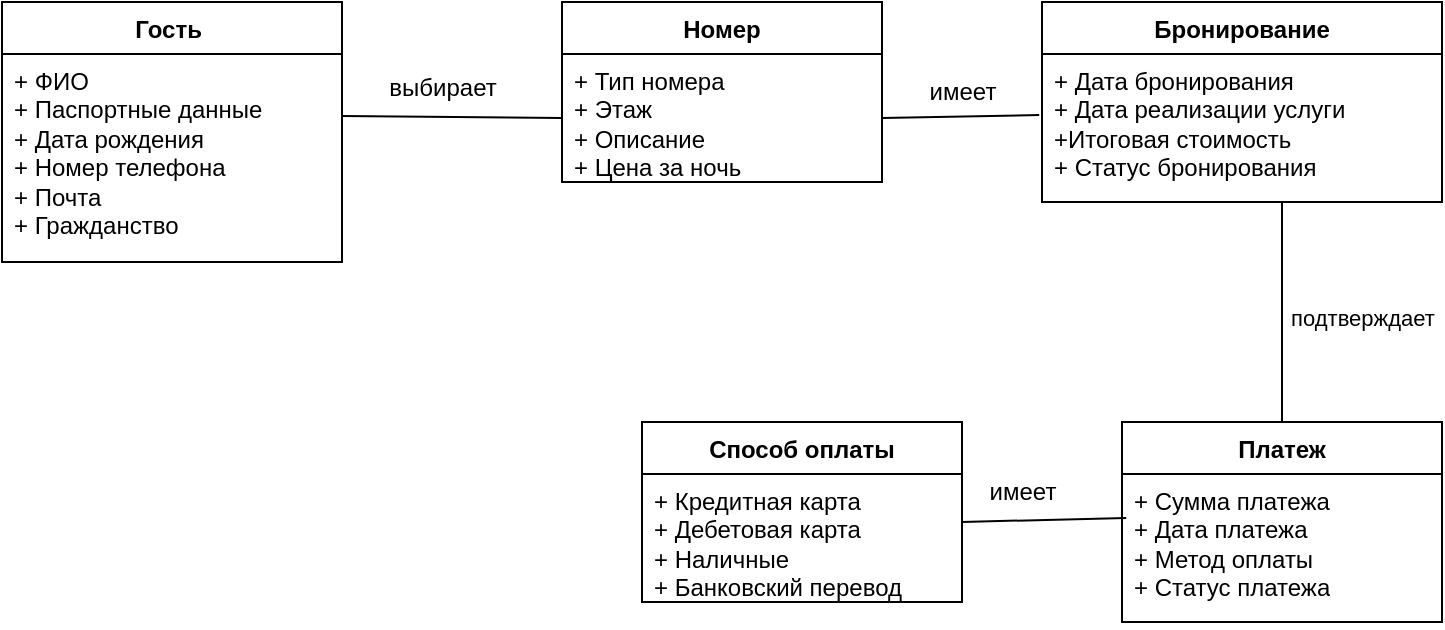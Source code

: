 <mxfile version="28.1.2">
  <diagram name="Страница — 1" id="wOmVjZLwl1YLNdoz_kf1">
    <mxGraphModel dx="933" dy="743" grid="1" gridSize="10" guides="1" tooltips="1" connect="1" arrows="1" fold="1" page="1" pageScale="1" pageWidth="827" pageHeight="1169" math="0" shadow="0">
      <root>
        <mxCell id="0" />
        <mxCell id="1" parent="0" />
        <mxCell id="4xsprLM3n0JIs2Vt7z1M-11" value="Платеж" style="swimlane;fontStyle=1;align=center;verticalAlign=top;childLayout=stackLayout;horizontal=1;startSize=26;horizontalStack=0;resizeParent=1;resizeParentMax=0;resizeLast=0;collapsible=1;marginBottom=0;whiteSpace=wrap;html=1;" vertex="1" parent="1">
          <mxGeometry x="680" y="250" width="160" height="100" as="geometry" />
        </mxCell>
        <mxCell id="4xsprLM3n0JIs2Vt7z1M-12" value="+ Сумма платежа&lt;div&gt;+ Дата платежа&lt;/div&gt;&lt;div&gt;+ Метод оплаты&lt;/div&gt;&lt;div&gt;+ Статус платежа&lt;br&gt;&lt;div&gt;&lt;br&gt;&lt;/div&gt;&lt;/div&gt;" style="text;strokeColor=none;fillColor=none;align=left;verticalAlign=top;spacingLeft=4;spacingRight=4;overflow=hidden;rotatable=0;points=[[0,0.5],[1,0.5]];portConstraint=eastwest;whiteSpace=wrap;html=1;" vertex="1" parent="4xsprLM3n0JIs2Vt7z1M-11">
          <mxGeometry y="26" width="160" height="74" as="geometry" />
        </mxCell>
        <mxCell id="4xsprLM3n0JIs2Vt7z1M-15" value="Способ оплаты" style="swimlane;fontStyle=1;align=center;verticalAlign=top;childLayout=stackLayout;horizontal=1;startSize=26;horizontalStack=0;resizeParent=1;resizeParentMax=0;resizeLast=0;collapsible=1;marginBottom=0;whiteSpace=wrap;html=1;" vertex="1" parent="1">
          <mxGeometry x="440" y="250" width="160" height="90" as="geometry" />
        </mxCell>
        <mxCell id="4xsprLM3n0JIs2Vt7z1M-16" value="+ Кредитная карта&lt;div&gt;+ Дебетовая карта&lt;/div&gt;&lt;div&gt;+ Наличные&amp;nbsp;&lt;/div&gt;&lt;div&gt;+ Банковский перевод&lt;/div&gt;" style="text;strokeColor=none;fillColor=none;align=left;verticalAlign=top;spacingLeft=4;spacingRight=4;overflow=hidden;rotatable=0;points=[[0,0.5],[1,0.5]];portConstraint=eastwest;whiteSpace=wrap;html=1;" vertex="1" parent="4xsprLM3n0JIs2Vt7z1M-15">
          <mxGeometry y="26" width="160" height="64" as="geometry" />
        </mxCell>
        <mxCell id="4xsprLM3n0JIs2Vt7z1M-17" value="Бронирование" style="swimlane;fontStyle=1;align=center;verticalAlign=top;childLayout=stackLayout;horizontal=1;startSize=26;horizontalStack=0;resizeParent=1;resizeParentMax=0;resizeLast=0;collapsible=1;marginBottom=0;whiteSpace=wrap;html=1;" vertex="1" parent="1">
          <mxGeometry x="640" y="40" width="200" height="100" as="geometry" />
        </mxCell>
        <mxCell id="4xsprLM3n0JIs2Vt7z1M-18" value="+ Дата бронирования&lt;div&gt;+ Дата реализации услуги&lt;/div&gt;&lt;div&gt;&lt;span style=&quot;background-color: transparent; color: light-dark(rgb(0, 0, 0), rgb(255, 255, 255));&quot;&gt;+Итоговая стоимость&amp;nbsp;&lt;/span&gt;&lt;/div&gt;&lt;div&gt;&lt;span style=&quot;background-color: transparent; color: light-dark(rgb(0, 0, 0), rgb(255, 255, 255));&quot;&gt;+ Статус бронирования&lt;/span&gt;&lt;/div&gt;&lt;div&gt;&lt;br&gt;&lt;/div&gt;" style="text;strokeColor=none;fillColor=none;align=left;verticalAlign=top;spacingLeft=4;spacingRight=4;overflow=hidden;rotatable=0;points=[[0,0.5],[1,0.5]];portConstraint=eastwest;whiteSpace=wrap;html=1;" vertex="1" parent="4xsprLM3n0JIs2Vt7z1M-17">
          <mxGeometry y="26" width="200" height="74" as="geometry" />
        </mxCell>
        <mxCell id="4xsprLM3n0JIs2Vt7z1M-21" value="Номер" style="swimlane;fontStyle=1;align=center;verticalAlign=top;childLayout=stackLayout;horizontal=1;startSize=26;horizontalStack=0;resizeParent=1;resizeParentMax=0;resizeLast=0;collapsible=1;marginBottom=0;whiteSpace=wrap;html=1;" vertex="1" parent="1">
          <mxGeometry x="400" y="40" width="160" height="90" as="geometry" />
        </mxCell>
        <mxCell id="4xsprLM3n0JIs2Vt7z1M-22" value="+ Тип номера&lt;div&gt;+ Этаж&lt;/div&gt;&lt;div&gt;+ Описание&lt;/div&gt;&lt;div&gt;&lt;div&gt;+ Цена за ночь&amp;nbsp;&lt;/div&gt;&lt;/div&gt;" style="text;strokeColor=none;fillColor=none;align=left;verticalAlign=top;spacingLeft=4;spacingRight=4;overflow=hidden;rotatable=0;points=[[0,0.5],[1,0.5]];portConstraint=eastwest;whiteSpace=wrap;html=1;" vertex="1" parent="4xsprLM3n0JIs2Vt7z1M-21">
          <mxGeometry y="26" width="160" height="64" as="geometry" />
        </mxCell>
        <mxCell id="4xsprLM3n0JIs2Vt7z1M-25" value="Гость&amp;nbsp;" style="swimlane;fontStyle=1;align=center;verticalAlign=top;childLayout=stackLayout;horizontal=1;startSize=26;horizontalStack=0;resizeParent=1;resizeParentMax=0;resizeLast=0;collapsible=1;marginBottom=0;whiteSpace=wrap;html=1;" vertex="1" parent="1">
          <mxGeometry x="120" y="40" width="170" height="130" as="geometry" />
        </mxCell>
        <mxCell id="4xsprLM3n0JIs2Vt7z1M-26" value="+ ФИО&lt;div style=&quot;forced-color-adjust: none;&quot;&gt;+ Паспортные данные&lt;/div&gt;&lt;div style=&quot;forced-color-adjust: none;&quot;&gt;+ Дата рождения&lt;/div&gt;&lt;div style=&quot;forced-color-adjust: none;&quot;&gt;+ Номер телефона&amp;nbsp;&lt;/div&gt;&lt;div style=&quot;forced-color-adjust: none;&quot;&gt;+ Почта&lt;/div&gt;&lt;div style=&quot;forced-color-adjust: none;&quot;&gt;+ Гражданство&lt;br style=&quot;forced-color-adjust: none;&quot;&gt;&lt;div style=&quot;forced-color-adjust: none;&quot;&gt;&lt;br style=&quot;forced-color-adjust: none; color: rgb(0, 0, 0); font-family: Helvetica; font-size: 12px; font-style: normal; font-variant-ligatures: normal; font-variant-caps: normal; font-weight: 400; letter-spacing: normal; orphans: 2; text-align: left; text-indent: 0px; text-transform: none; widows: 2; word-spacing: 0px; -webkit-text-stroke-width: 0px; white-space: normal; background-color: rgb(236, 236, 236); text-decoration-thickness: initial; text-decoration-style: initial; text-decoration-color: initial;&quot;&gt;&lt;br&gt;&lt;br&gt;&lt;/div&gt;&lt;/div&gt;" style="text;strokeColor=none;fillColor=none;align=left;verticalAlign=top;spacingLeft=4;spacingRight=4;overflow=hidden;rotatable=0;points=[[0,0.5],[1,0.5]];portConstraint=eastwest;whiteSpace=wrap;html=1;" vertex="1" parent="4xsprLM3n0JIs2Vt7z1M-25">
          <mxGeometry y="26" width="170" height="104" as="geometry" />
        </mxCell>
        <mxCell id="4xsprLM3n0JIs2Vt7z1M-29" value="" style="endArrow=none;html=1;rounded=0;exitX=0;exitY=0.5;exitDx=0;exitDy=0;" edge="1" parent="1" source="4xsprLM3n0JIs2Vt7z1M-22">
          <mxGeometry width="50" height="50" relative="1" as="geometry">
            <mxPoint x="390" y="410" as="sourcePoint" />
            <mxPoint x="290" y="97" as="targetPoint" />
          </mxGeometry>
        </mxCell>
        <mxCell id="4xsprLM3n0JIs2Vt7z1M-31" value="выбирает" style="text;html=1;align=center;verticalAlign=middle;resizable=0;points=[];autosize=1;strokeColor=none;fillColor=none;" vertex="1" parent="1">
          <mxGeometry x="300" y="68" width="80" height="30" as="geometry" />
        </mxCell>
        <mxCell id="4xsprLM3n0JIs2Vt7z1M-32" value="" style="endArrow=none;html=1;rounded=0;entryX=-0.007;entryY=0.412;entryDx=0;entryDy=0;entryPerimeter=0;" edge="1" parent="1" target="4xsprLM3n0JIs2Vt7z1M-18">
          <mxGeometry width="50" height="50" relative="1" as="geometry">
            <mxPoint x="560" y="98" as="sourcePoint" />
            <mxPoint x="610" y="48" as="targetPoint" />
          </mxGeometry>
        </mxCell>
        <mxCell id="4xsprLM3n0JIs2Vt7z1M-33" value="имеет" style="text;html=1;align=center;verticalAlign=middle;resizable=0;points=[];autosize=1;strokeColor=none;fillColor=none;" vertex="1" parent="1">
          <mxGeometry x="570" y="70" width="60" height="30" as="geometry" />
        </mxCell>
        <mxCell id="4xsprLM3n0JIs2Vt7z1M-34" value="" style="endArrow=none;html=1;rounded=0;exitX=0.5;exitY=0;exitDx=0;exitDy=0;" edge="1" parent="1" source="4xsprLM3n0JIs2Vt7z1M-11">
          <mxGeometry width="50" height="50" relative="1" as="geometry">
            <mxPoint x="710" y="190" as="sourcePoint" />
            <mxPoint x="760" y="140" as="targetPoint" />
          </mxGeometry>
        </mxCell>
        <mxCell id="4xsprLM3n0JIs2Vt7z1M-35" value="подтверждает" style="edgeLabel;html=1;align=center;verticalAlign=middle;resizable=0;points=[];" vertex="1" connectable="0" parent="4xsprLM3n0JIs2Vt7z1M-34">
          <mxGeometry x="-0.054" y="-7" relative="1" as="geometry">
            <mxPoint x="33" as="offset" />
          </mxGeometry>
        </mxCell>
        <mxCell id="4xsprLM3n0JIs2Vt7z1M-36" value="" style="endArrow=none;html=1;rounded=0;entryX=0.013;entryY=0.297;entryDx=0;entryDy=0;entryPerimeter=0;" edge="1" parent="1" target="4xsprLM3n0JIs2Vt7z1M-12">
          <mxGeometry width="50" height="50" relative="1" as="geometry">
            <mxPoint x="600" y="300" as="sourcePoint" />
            <mxPoint x="650" y="250" as="targetPoint" />
          </mxGeometry>
        </mxCell>
        <mxCell id="4xsprLM3n0JIs2Vt7z1M-37" value="имеет" style="text;html=1;align=center;verticalAlign=middle;resizable=0;points=[];autosize=1;strokeColor=none;fillColor=none;" vertex="1" parent="1">
          <mxGeometry x="600" y="270" width="60" height="30" as="geometry" />
        </mxCell>
      </root>
    </mxGraphModel>
  </diagram>
</mxfile>

